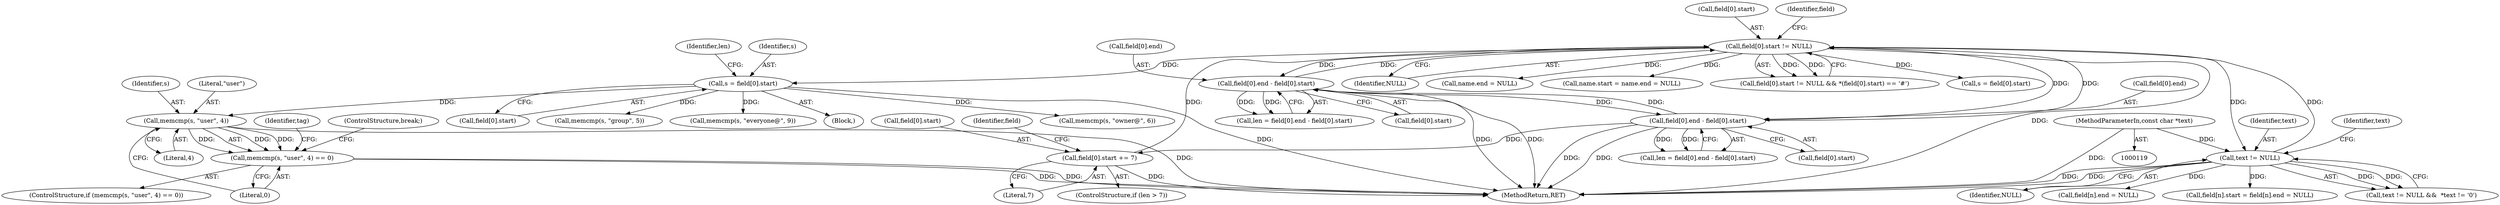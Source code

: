 digraph "0_libarchive_15bf44fd2c1ad0e3fd87048b3fcc90c4dcff1175@API" {
"1000713" [label="(Call,memcmp(s, \"user\", 4))"];
"1000684" [label="(Call,s = field[0].start)"];
"1000243" [label="(Call,field[0].start != NULL)"];
"1000693" [label="(Call,field[0].end - field[0].start)"];
"1000296" [label="(Call,field[0].end - field[0].start)"];
"1000337" [label="(Call,field[0].start += 7)"];
"1000171" [label="(Call,text != NULL)"];
"1000121" [label="(MethodParameterIn,const char *text)"];
"1000712" [label="(Call,memcmp(s, \"user\", 4) == 0)"];
"1000249" [label="(Identifier,NULL)"];
"1000302" [label="(Call,field[0].start)"];
"1000343" [label="(Literal,7)"];
"1000244" [label="(Call,field[0].start)"];
"1000719" [label="(Identifier,tag)"];
"1000693" [label="(Call,field[0].end - field[0].start)"];
"1000121" [label="(MethodParameterIn,const char *text)"];
"1000171" [label="(Call,text != NULL)"];
"1000338" [label="(Call,field[0].start)"];
"1000692" [label="(Identifier,len)"];
"1000170" [label="(Call,text != NULL &&  *text != '\0')"];
"1000277" [label="(Call,name.end = NULL)"];
"1000694" [label="(Call,field[0].end)"];
"1000717" [label="(Literal,0)"];
"1000355" [label="(Identifier,field)"];
"1000333" [label="(ControlStructure,if (len > 7))"];
"1000712" [label="(Call,memcmp(s, \"user\", 4) == 0)"];
"1000337" [label="(Call,field[0].start += 7)"];
"1000273" [label="(Call,name.start = name.end = NULL)"];
"1000243" [label="(Call,field[0].start != NULL)"];
"1000254" [label="(Identifier,field)"];
"1000699" [label="(Call,field[0].start)"];
"1000172" [label="(Identifier,text)"];
"1000242" [label="(Call,field[0].start != NULL && *(field[0].start) == '#')"];
"1000294" [label="(Call,len = field[0].end - field[0].start)"];
"1000297" [label="(Call,field[0].end)"];
"1000686" [label="(Call,field[0].start)"];
"1000691" [label="(Call,len = field[0].end - field[0].start)"];
"1000725" [label="(Call,memcmp(s, \"group\", 5))"];
"1000173" [label="(Identifier,NULL)"];
"1000234" [label="(Call,field[n].end = NULL)"];
"1000714" [label="(Identifier,s)"];
"1000711" [label="(ControlStructure,if (memcmp(s, \"user\", 4) == 0))"];
"1000228" [label="(Call,field[n].start = field[n].end = NULL)"];
"1000296" [label="(Call,field[0].end - field[0].start)"];
"1000760" [label="(Call,memcmp(s, \"everyone@\", 9))"];
"1000683" [label="(Block,)"];
"1000176" [label="(Identifier,text)"];
"1000721" [label="(ControlStructure,break;)"];
"1000737" [label="(Call,memcmp(s, \"owner@\", 6))"];
"1000715" [label="(Literal,\"user\")"];
"1000287" [label="(Call,s = field[0].start)"];
"1001007" [label="(MethodReturn,RET)"];
"1000713" [label="(Call,memcmp(s, \"user\", 4))"];
"1000716" [label="(Literal,4)"];
"1000685" [label="(Identifier,s)"];
"1000684" [label="(Call,s = field[0].start)"];
"1000713" -> "1000712"  [label="AST: "];
"1000713" -> "1000716"  [label="CFG: "];
"1000714" -> "1000713"  [label="AST: "];
"1000715" -> "1000713"  [label="AST: "];
"1000716" -> "1000713"  [label="AST: "];
"1000717" -> "1000713"  [label="CFG: "];
"1000713" -> "1001007"  [label="DDG: "];
"1000713" -> "1000712"  [label="DDG: "];
"1000713" -> "1000712"  [label="DDG: "];
"1000713" -> "1000712"  [label="DDG: "];
"1000684" -> "1000713"  [label="DDG: "];
"1000684" -> "1000683"  [label="AST: "];
"1000684" -> "1000686"  [label="CFG: "];
"1000685" -> "1000684"  [label="AST: "];
"1000686" -> "1000684"  [label="AST: "];
"1000692" -> "1000684"  [label="CFG: "];
"1000684" -> "1001007"  [label="DDG: "];
"1000243" -> "1000684"  [label="DDG: "];
"1000684" -> "1000725"  [label="DDG: "];
"1000684" -> "1000737"  [label="DDG: "];
"1000684" -> "1000760"  [label="DDG: "];
"1000243" -> "1000242"  [label="AST: "];
"1000243" -> "1000249"  [label="CFG: "];
"1000244" -> "1000243"  [label="AST: "];
"1000249" -> "1000243"  [label="AST: "];
"1000254" -> "1000243"  [label="CFG: "];
"1000242" -> "1000243"  [label="CFG: "];
"1000243" -> "1001007"  [label="DDG: "];
"1000243" -> "1000171"  [label="DDG: "];
"1000243" -> "1000242"  [label="DDG: "];
"1000243" -> "1000242"  [label="DDG: "];
"1000693" -> "1000243"  [label="DDG: "];
"1000337" -> "1000243"  [label="DDG: "];
"1000296" -> "1000243"  [label="DDG: "];
"1000171" -> "1000243"  [label="DDG: "];
"1000243" -> "1000273"  [label="DDG: "];
"1000243" -> "1000277"  [label="DDG: "];
"1000243" -> "1000287"  [label="DDG: "];
"1000243" -> "1000296"  [label="DDG: "];
"1000243" -> "1000693"  [label="DDG: "];
"1000693" -> "1000691"  [label="AST: "];
"1000693" -> "1000699"  [label="CFG: "];
"1000694" -> "1000693"  [label="AST: "];
"1000699" -> "1000693"  [label="AST: "];
"1000691" -> "1000693"  [label="CFG: "];
"1000693" -> "1001007"  [label="DDG: "];
"1000693" -> "1001007"  [label="DDG: "];
"1000693" -> "1000296"  [label="DDG: "];
"1000693" -> "1000691"  [label="DDG: "];
"1000693" -> "1000691"  [label="DDG: "];
"1000296" -> "1000693"  [label="DDG: "];
"1000296" -> "1000294"  [label="AST: "];
"1000296" -> "1000302"  [label="CFG: "];
"1000297" -> "1000296"  [label="AST: "];
"1000302" -> "1000296"  [label="AST: "];
"1000294" -> "1000296"  [label="CFG: "];
"1000296" -> "1001007"  [label="DDG: "];
"1000296" -> "1001007"  [label="DDG: "];
"1000296" -> "1000294"  [label="DDG: "];
"1000296" -> "1000294"  [label="DDG: "];
"1000296" -> "1000337"  [label="DDG: "];
"1000337" -> "1000333"  [label="AST: "];
"1000337" -> "1000343"  [label="CFG: "];
"1000338" -> "1000337"  [label="AST: "];
"1000343" -> "1000337"  [label="AST: "];
"1000355" -> "1000337"  [label="CFG: "];
"1000337" -> "1001007"  [label="DDG: "];
"1000171" -> "1000170"  [label="AST: "];
"1000171" -> "1000173"  [label="CFG: "];
"1000172" -> "1000171"  [label="AST: "];
"1000173" -> "1000171"  [label="AST: "];
"1000176" -> "1000171"  [label="CFG: "];
"1000170" -> "1000171"  [label="CFG: "];
"1000171" -> "1001007"  [label="DDG: "];
"1000171" -> "1001007"  [label="DDG: "];
"1000171" -> "1000170"  [label="DDG: "];
"1000171" -> "1000170"  [label="DDG: "];
"1000121" -> "1000171"  [label="DDG: "];
"1000171" -> "1000228"  [label="DDG: "];
"1000171" -> "1000234"  [label="DDG: "];
"1000121" -> "1000119"  [label="AST: "];
"1000121" -> "1001007"  [label="DDG: "];
"1000712" -> "1000711"  [label="AST: "];
"1000712" -> "1000717"  [label="CFG: "];
"1000717" -> "1000712"  [label="AST: "];
"1000719" -> "1000712"  [label="CFG: "];
"1000721" -> "1000712"  [label="CFG: "];
"1000712" -> "1001007"  [label="DDG: "];
"1000712" -> "1001007"  [label="DDG: "];
}
